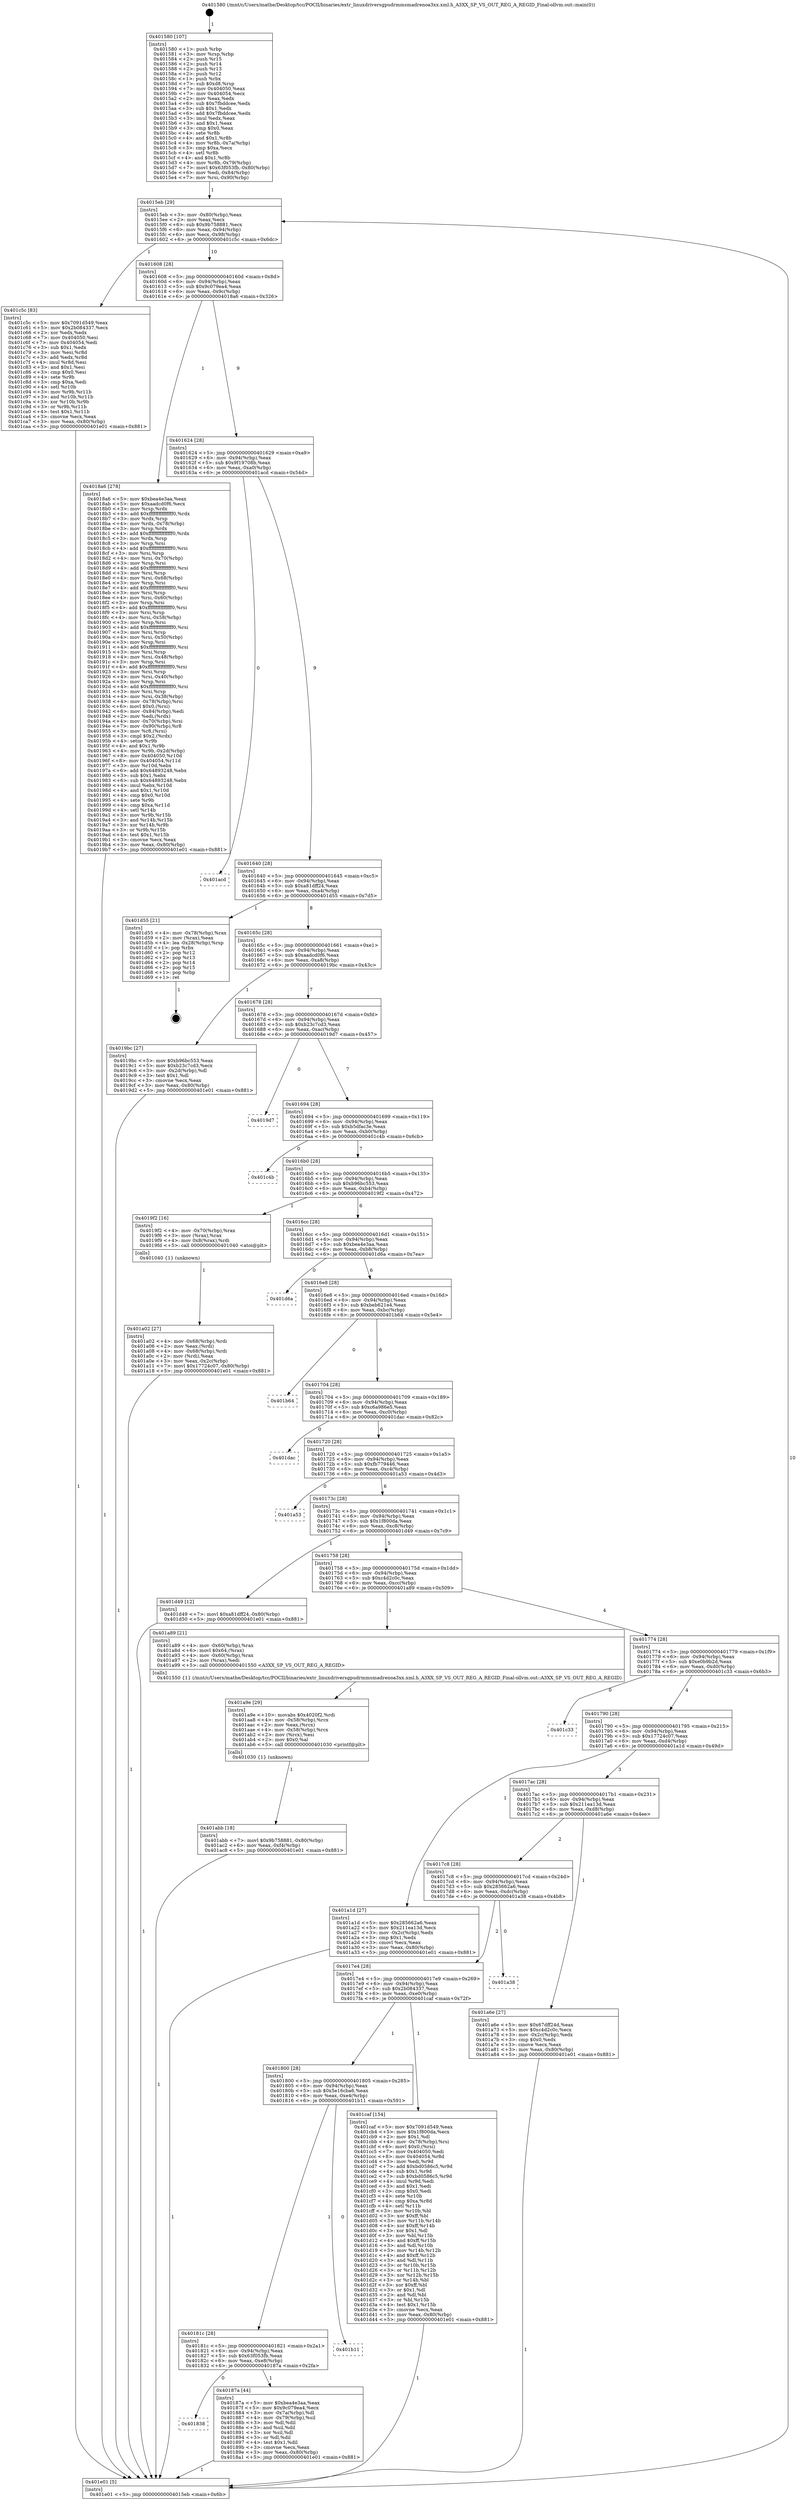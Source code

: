 digraph "0x401580" {
  label = "0x401580 (/mnt/c/Users/mathe/Desktop/tcc/POCII/binaries/extr_linuxdriversgpudrmmsmadrenoa3xx.xml.h_A3XX_SP_VS_OUT_REG_A_REGID_Final-ollvm.out::main(0))"
  labelloc = "t"
  node[shape=record]

  Entry [label="",width=0.3,height=0.3,shape=circle,fillcolor=black,style=filled]
  "0x4015eb" [label="{
     0x4015eb [29]\l
     | [instrs]\l
     &nbsp;&nbsp;0x4015eb \<+3\>: mov -0x80(%rbp),%eax\l
     &nbsp;&nbsp;0x4015ee \<+2\>: mov %eax,%ecx\l
     &nbsp;&nbsp;0x4015f0 \<+6\>: sub $0x9b758881,%ecx\l
     &nbsp;&nbsp;0x4015f6 \<+6\>: mov %eax,-0x94(%rbp)\l
     &nbsp;&nbsp;0x4015fc \<+6\>: mov %ecx,-0x98(%rbp)\l
     &nbsp;&nbsp;0x401602 \<+6\>: je 0000000000401c5c \<main+0x6dc\>\l
  }"]
  "0x401c5c" [label="{
     0x401c5c [83]\l
     | [instrs]\l
     &nbsp;&nbsp;0x401c5c \<+5\>: mov $0x7091d549,%eax\l
     &nbsp;&nbsp;0x401c61 \<+5\>: mov $0x2b084337,%ecx\l
     &nbsp;&nbsp;0x401c66 \<+2\>: xor %edx,%edx\l
     &nbsp;&nbsp;0x401c68 \<+7\>: mov 0x404050,%esi\l
     &nbsp;&nbsp;0x401c6f \<+7\>: mov 0x404054,%edi\l
     &nbsp;&nbsp;0x401c76 \<+3\>: sub $0x1,%edx\l
     &nbsp;&nbsp;0x401c79 \<+3\>: mov %esi,%r8d\l
     &nbsp;&nbsp;0x401c7c \<+3\>: add %edx,%r8d\l
     &nbsp;&nbsp;0x401c7f \<+4\>: imul %r8d,%esi\l
     &nbsp;&nbsp;0x401c83 \<+3\>: and $0x1,%esi\l
     &nbsp;&nbsp;0x401c86 \<+3\>: cmp $0x0,%esi\l
     &nbsp;&nbsp;0x401c89 \<+4\>: sete %r9b\l
     &nbsp;&nbsp;0x401c8d \<+3\>: cmp $0xa,%edi\l
     &nbsp;&nbsp;0x401c90 \<+4\>: setl %r10b\l
     &nbsp;&nbsp;0x401c94 \<+3\>: mov %r9b,%r11b\l
     &nbsp;&nbsp;0x401c97 \<+3\>: and %r10b,%r11b\l
     &nbsp;&nbsp;0x401c9a \<+3\>: xor %r10b,%r9b\l
     &nbsp;&nbsp;0x401c9d \<+3\>: or %r9b,%r11b\l
     &nbsp;&nbsp;0x401ca0 \<+4\>: test $0x1,%r11b\l
     &nbsp;&nbsp;0x401ca4 \<+3\>: cmovne %ecx,%eax\l
     &nbsp;&nbsp;0x401ca7 \<+3\>: mov %eax,-0x80(%rbp)\l
     &nbsp;&nbsp;0x401caa \<+5\>: jmp 0000000000401e01 \<main+0x881\>\l
  }"]
  "0x401608" [label="{
     0x401608 [28]\l
     | [instrs]\l
     &nbsp;&nbsp;0x401608 \<+5\>: jmp 000000000040160d \<main+0x8d\>\l
     &nbsp;&nbsp;0x40160d \<+6\>: mov -0x94(%rbp),%eax\l
     &nbsp;&nbsp;0x401613 \<+5\>: sub $0x9c079ea4,%eax\l
     &nbsp;&nbsp;0x401618 \<+6\>: mov %eax,-0x9c(%rbp)\l
     &nbsp;&nbsp;0x40161e \<+6\>: je 00000000004018a6 \<main+0x326\>\l
  }"]
  Exit [label="",width=0.3,height=0.3,shape=circle,fillcolor=black,style=filled,peripheries=2]
  "0x4018a6" [label="{
     0x4018a6 [278]\l
     | [instrs]\l
     &nbsp;&nbsp;0x4018a6 \<+5\>: mov $0xbea4e3aa,%eax\l
     &nbsp;&nbsp;0x4018ab \<+5\>: mov $0xaadcd0f6,%ecx\l
     &nbsp;&nbsp;0x4018b0 \<+3\>: mov %rsp,%rdx\l
     &nbsp;&nbsp;0x4018b3 \<+4\>: add $0xfffffffffffffff0,%rdx\l
     &nbsp;&nbsp;0x4018b7 \<+3\>: mov %rdx,%rsp\l
     &nbsp;&nbsp;0x4018ba \<+4\>: mov %rdx,-0x78(%rbp)\l
     &nbsp;&nbsp;0x4018be \<+3\>: mov %rsp,%rdx\l
     &nbsp;&nbsp;0x4018c1 \<+4\>: add $0xfffffffffffffff0,%rdx\l
     &nbsp;&nbsp;0x4018c5 \<+3\>: mov %rdx,%rsp\l
     &nbsp;&nbsp;0x4018c8 \<+3\>: mov %rsp,%rsi\l
     &nbsp;&nbsp;0x4018cb \<+4\>: add $0xfffffffffffffff0,%rsi\l
     &nbsp;&nbsp;0x4018cf \<+3\>: mov %rsi,%rsp\l
     &nbsp;&nbsp;0x4018d2 \<+4\>: mov %rsi,-0x70(%rbp)\l
     &nbsp;&nbsp;0x4018d6 \<+3\>: mov %rsp,%rsi\l
     &nbsp;&nbsp;0x4018d9 \<+4\>: add $0xfffffffffffffff0,%rsi\l
     &nbsp;&nbsp;0x4018dd \<+3\>: mov %rsi,%rsp\l
     &nbsp;&nbsp;0x4018e0 \<+4\>: mov %rsi,-0x68(%rbp)\l
     &nbsp;&nbsp;0x4018e4 \<+3\>: mov %rsp,%rsi\l
     &nbsp;&nbsp;0x4018e7 \<+4\>: add $0xfffffffffffffff0,%rsi\l
     &nbsp;&nbsp;0x4018eb \<+3\>: mov %rsi,%rsp\l
     &nbsp;&nbsp;0x4018ee \<+4\>: mov %rsi,-0x60(%rbp)\l
     &nbsp;&nbsp;0x4018f2 \<+3\>: mov %rsp,%rsi\l
     &nbsp;&nbsp;0x4018f5 \<+4\>: add $0xfffffffffffffff0,%rsi\l
     &nbsp;&nbsp;0x4018f9 \<+3\>: mov %rsi,%rsp\l
     &nbsp;&nbsp;0x4018fc \<+4\>: mov %rsi,-0x58(%rbp)\l
     &nbsp;&nbsp;0x401900 \<+3\>: mov %rsp,%rsi\l
     &nbsp;&nbsp;0x401903 \<+4\>: add $0xfffffffffffffff0,%rsi\l
     &nbsp;&nbsp;0x401907 \<+3\>: mov %rsi,%rsp\l
     &nbsp;&nbsp;0x40190a \<+4\>: mov %rsi,-0x50(%rbp)\l
     &nbsp;&nbsp;0x40190e \<+3\>: mov %rsp,%rsi\l
     &nbsp;&nbsp;0x401911 \<+4\>: add $0xfffffffffffffff0,%rsi\l
     &nbsp;&nbsp;0x401915 \<+3\>: mov %rsi,%rsp\l
     &nbsp;&nbsp;0x401918 \<+4\>: mov %rsi,-0x48(%rbp)\l
     &nbsp;&nbsp;0x40191c \<+3\>: mov %rsp,%rsi\l
     &nbsp;&nbsp;0x40191f \<+4\>: add $0xfffffffffffffff0,%rsi\l
     &nbsp;&nbsp;0x401923 \<+3\>: mov %rsi,%rsp\l
     &nbsp;&nbsp;0x401926 \<+4\>: mov %rsi,-0x40(%rbp)\l
     &nbsp;&nbsp;0x40192a \<+3\>: mov %rsp,%rsi\l
     &nbsp;&nbsp;0x40192d \<+4\>: add $0xfffffffffffffff0,%rsi\l
     &nbsp;&nbsp;0x401931 \<+3\>: mov %rsi,%rsp\l
     &nbsp;&nbsp;0x401934 \<+4\>: mov %rsi,-0x38(%rbp)\l
     &nbsp;&nbsp;0x401938 \<+4\>: mov -0x78(%rbp),%rsi\l
     &nbsp;&nbsp;0x40193c \<+6\>: movl $0x0,(%rsi)\l
     &nbsp;&nbsp;0x401942 \<+6\>: mov -0x84(%rbp),%edi\l
     &nbsp;&nbsp;0x401948 \<+2\>: mov %edi,(%rdx)\l
     &nbsp;&nbsp;0x40194a \<+4\>: mov -0x70(%rbp),%rsi\l
     &nbsp;&nbsp;0x40194e \<+7\>: mov -0x90(%rbp),%r8\l
     &nbsp;&nbsp;0x401955 \<+3\>: mov %r8,(%rsi)\l
     &nbsp;&nbsp;0x401958 \<+3\>: cmpl $0x2,(%rdx)\l
     &nbsp;&nbsp;0x40195b \<+4\>: setne %r9b\l
     &nbsp;&nbsp;0x40195f \<+4\>: and $0x1,%r9b\l
     &nbsp;&nbsp;0x401963 \<+4\>: mov %r9b,-0x2d(%rbp)\l
     &nbsp;&nbsp;0x401967 \<+8\>: mov 0x404050,%r10d\l
     &nbsp;&nbsp;0x40196f \<+8\>: mov 0x404054,%r11d\l
     &nbsp;&nbsp;0x401977 \<+3\>: mov %r10d,%ebx\l
     &nbsp;&nbsp;0x40197a \<+6\>: add $0x64893248,%ebx\l
     &nbsp;&nbsp;0x401980 \<+3\>: sub $0x1,%ebx\l
     &nbsp;&nbsp;0x401983 \<+6\>: sub $0x64893248,%ebx\l
     &nbsp;&nbsp;0x401989 \<+4\>: imul %ebx,%r10d\l
     &nbsp;&nbsp;0x40198d \<+4\>: and $0x1,%r10d\l
     &nbsp;&nbsp;0x401991 \<+4\>: cmp $0x0,%r10d\l
     &nbsp;&nbsp;0x401995 \<+4\>: sete %r9b\l
     &nbsp;&nbsp;0x401999 \<+4\>: cmp $0xa,%r11d\l
     &nbsp;&nbsp;0x40199d \<+4\>: setl %r14b\l
     &nbsp;&nbsp;0x4019a1 \<+3\>: mov %r9b,%r15b\l
     &nbsp;&nbsp;0x4019a4 \<+3\>: and %r14b,%r15b\l
     &nbsp;&nbsp;0x4019a7 \<+3\>: xor %r14b,%r9b\l
     &nbsp;&nbsp;0x4019aa \<+3\>: or %r9b,%r15b\l
     &nbsp;&nbsp;0x4019ad \<+4\>: test $0x1,%r15b\l
     &nbsp;&nbsp;0x4019b1 \<+3\>: cmovne %ecx,%eax\l
     &nbsp;&nbsp;0x4019b4 \<+3\>: mov %eax,-0x80(%rbp)\l
     &nbsp;&nbsp;0x4019b7 \<+5\>: jmp 0000000000401e01 \<main+0x881\>\l
  }"]
  "0x401624" [label="{
     0x401624 [28]\l
     | [instrs]\l
     &nbsp;&nbsp;0x401624 \<+5\>: jmp 0000000000401629 \<main+0xa9\>\l
     &nbsp;&nbsp;0x401629 \<+6\>: mov -0x94(%rbp),%eax\l
     &nbsp;&nbsp;0x40162f \<+5\>: sub $0x9f19708b,%eax\l
     &nbsp;&nbsp;0x401634 \<+6\>: mov %eax,-0xa0(%rbp)\l
     &nbsp;&nbsp;0x40163a \<+6\>: je 0000000000401acd \<main+0x54d\>\l
  }"]
  "0x401abb" [label="{
     0x401abb [18]\l
     | [instrs]\l
     &nbsp;&nbsp;0x401abb \<+7\>: movl $0x9b758881,-0x80(%rbp)\l
     &nbsp;&nbsp;0x401ac2 \<+6\>: mov %eax,-0xf4(%rbp)\l
     &nbsp;&nbsp;0x401ac8 \<+5\>: jmp 0000000000401e01 \<main+0x881\>\l
  }"]
  "0x401acd" [label="{
     0x401acd\l
  }", style=dashed]
  "0x401640" [label="{
     0x401640 [28]\l
     | [instrs]\l
     &nbsp;&nbsp;0x401640 \<+5\>: jmp 0000000000401645 \<main+0xc5\>\l
     &nbsp;&nbsp;0x401645 \<+6\>: mov -0x94(%rbp),%eax\l
     &nbsp;&nbsp;0x40164b \<+5\>: sub $0xa81dff24,%eax\l
     &nbsp;&nbsp;0x401650 \<+6\>: mov %eax,-0xa4(%rbp)\l
     &nbsp;&nbsp;0x401656 \<+6\>: je 0000000000401d55 \<main+0x7d5\>\l
  }"]
  "0x401a9e" [label="{
     0x401a9e [29]\l
     | [instrs]\l
     &nbsp;&nbsp;0x401a9e \<+10\>: movabs $0x4020f2,%rdi\l
     &nbsp;&nbsp;0x401aa8 \<+4\>: mov -0x58(%rbp),%rcx\l
     &nbsp;&nbsp;0x401aac \<+2\>: mov %eax,(%rcx)\l
     &nbsp;&nbsp;0x401aae \<+4\>: mov -0x58(%rbp),%rcx\l
     &nbsp;&nbsp;0x401ab2 \<+2\>: mov (%rcx),%esi\l
     &nbsp;&nbsp;0x401ab4 \<+2\>: mov $0x0,%al\l
     &nbsp;&nbsp;0x401ab6 \<+5\>: call 0000000000401030 \<printf@plt\>\l
     | [calls]\l
     &nbsp;&nbsp;0x401030 \{1\} (unknown)\l
  }"]
  "0x401d55" [label="{
     0x401d55 [21]\l
     | [instrs]\l
     &nbsp;&nbsp;0x401d55 \<+4\>: mov -0x78(%rbp),%rax\l
     &nbsp;&nbsp;0x401d59 \<+2\>: mov (%rax),%eax\l
     &nbsp;&nbsp;0x401d5b \<+4\>: lea -0x28(%rbp),%rsp\l
     &nbsp;&nbsp;0x401d5f \<+1\>: pop %rbx\l
     &nbsp;&nbsp;0x401d60 \<+2\>: pop %r12\l
     &nbsp;&nbsp;0x401d62 \<+2\>: pop %r13\l
     &nbsp;&nbsp;0x401d64 \<+2\>: pop %r14\l
     &nbsp;&nbsp;0x401d66 \<+2\>: pop %r15\l
     &nbsp;&nbsp;0x401d68 \<+1\>: pop %rbp\l
     &nbsp;&nbsp;0x401d69 \<+1\>: ret\l
  }"]
  "0x40165c" [label="{
     0x40165c [28]\l
     | [instrs]\l
     &nbsp;&nbsp;0x40165c \<+5\>: jmp 0000000000401661 \<main+0xe1\>\l
     &nbsp;&nbsp;0x401661 \<+6\>: mov -0x94(%rbp),%eax\l
     &nbsp;&nbsp;0x401667 \<+5\>: sub $0xaadcd0f6,%eax\l
     &nbsp;&nbsp;0x40166c \<+6\>: mov %eax,-0xa8(%rbp)\l
     &nbsp;&nbsp;0x401672 \<+6\>: je 00000000004019bc \<main+0x43c\>\l
  }"]
  "0x401a02" [label="{
     0x401a02 [27]\l
     | [instrs]\l
     &nbsp;&nbsp;0x401a02 \<+4\>: mov -0x68(%rbp),%rdi\l
     &nbsp;&nbsp;0x401a06 \<+2\>: mov %eax,(%rdi)\l
     &nbsp;&nbsp;0x401a08 \<+4\>: mov -0x68(%rbp),%rdi\l
     &nbsp;&nbsp;0x401a0c \<+2\>: mov (%rdi),%eax\l
     &nbsp;&nbsp;0x401a0e \<+3\>: mov %eax,-0x2c(%rbp)\l
     &nbsp;&nbsp;0x401a11 \<+7\>: movl $0x17724c07,-0x80(%rbp)\l
     &nbsp;&nbsp;0x401a18 \<+5\>: jmp 0000000000401e01 \<main+0x881\>\l
  }"]
  "0x4019bc" [label="{
     0x4019bc [27]\l
     | [instrs]\l
     &nbsp;&nbsp;0x4019bc \<+5\>: mov $0xb96bc553,%eax\l
     &nbsp;&nbsp;0x4019c1 \<+5\>: mov $0xb23c7cd3,%ecx\l
     &nbsp;&nbsp;0x4019c6 \<+3\>: mov -0x2d(%rbp),%dl\l
     &nbsp;&nbsp;0x4019c9 \<+3\>: test $0x1,%dl\l
     &nbsp;&nbsp;0x4019cc \<+3\>: cmovne %ecx,%eax\l
     &nbsp;&nbsp;0x4019cf \<+3\>: mov %eax,-0x80(%rbp)\l
     &nbsp;&nbsp;0x4019d2 \<+5\>: jmp 0000000000401e01 \<main+0x881\>\l
  }"]
  "0x401678" [label="{
     0x401678 [28]\l
     | [instrs]\l
     &nbsp;&nbsp;0x401678 \<+5\>: jmp 000000000040167d \<main+0xfd\>\l
     &nbsp;&nbsp;0x40167d \<+6\>: mov -0x94(%rbp),%eax\l
     &nbsp;&nbsp;0x401683 \<+5\>: sub $0xb23c7cd3,%eax\l
     &nbsp;&nbsp;0x401688 \<+6\>: mov %eax,-0xac(%rbp)\l
     &nbsp;&nbsp;0x40168e \<+6\>: je 00000000004019d7 \<main+0x457\>\l
  }"]
  "0x401580" [label="{
     0x401580 [107]\l
     | [instrs]\l
     &nbsp;&nbsp;0x401580 \<+1\>: push %rbp\l
     &nbsp;&nbsp;0x401581 \<+3\>: mov %rsp,%rbp\l
     &nbsp;&nbsp;0x401584 \<+2\>: push %r15\l
     &nbsp;&nbsp;0x401586 \<+2\>: push %r14\l
     &nbsp;&nbsp;0x401588 \<+2\>: push %r13\l
     &nbsp;&nbsp;0x40158a \<+2\>: push %r12\l
     &nbsp;&nbsp;0x40158c \<+1\>: push %rbx\l
     &nbsp;&nbsp;0x40158d \<+7\>: sub $0xd8,%rsp\l
     &nbsp;&nbsp;0x401594 \<+7\>: mov 0x404050,%eax\l
     &nbsp;&nbsp;0x40159b \<+7\>: mov 0x404054,%ecx\l
     &nbsp;&nbsp;0x4015a2 \<+2\>: mov %eax,%edx\l
     &nbsp;&nbsp;0x4015a4 \<+6\>: sub $0x7fbddcee,%edx\l
     &nbsp;&nbsp;0x4015aa \<+3\>: sub $0x1,%edx\l
     &nbsp;&nbsp;0x4015ad \<+6\>: add $0x7fbddcee,%edx\l
     &nbsp;&nbsp;0x4015b3 \<+3\>: imul %edx,%eax\l
     &nbsp;&nbsp;0x4015b6 \<+3\>: and $0x1,%eax\l
     &nbsp;&nbsp;0x4015b9 \<+3\>: cmp $0x0,%eax\l
     &nbsp;&nbsp;0x4015bc \<+4\>: sete %r8b\l
     &nbsp;&nbsp;0x4015c0 \<+4\>: and $0x1,%r8b\l
     &nbsp;&nbsp;0x4015c4 \<+4\>: mov %r8b,-0x7a(%rbp)\l
     &nbsp;&nbsp;0x4015c8 \<+3\>: cmp $0xa,%ecx\l
     &nbsp;&nbsp;0x4015cb \<+4\>: setl %r8b\l
     &nbsp;&nbsp;0x4015cf \<+4\>: and $0x1,%r8b\l
     &nbsp;&nbsp;0x4015d3 \<+4\>: mov %r8b,-0x79(%rbp)\l
     &nbsp;&nbsp;0x4015d7 \<+7\>: movl $0x63f053fb,-0x80(%rbp)\l
     &nbsp;&nbsp;0x4015de \<+6\>: mov %edi,-0x84(%rbp)\l
     &nbsp;&nbsp;0x4015e4 \<+7\>: mov %rsi,-0x90(%rbp)\l
  }"]
  "0x4019d7" [label="{
     0x4019d7\l
  }", style=dashed]
  "0x401694" [label="{
     0x401694 [28]\l
     | [instrs]\l
     &nbsp;&nbsp;0x401694 \<+5\>: jmp 0000000000401699 \<main+0x119\>\l
     &nbsp;&nbsp;0x401699 \<+6\>: mov -0x94(%rbp),%eax\l
     &nbsp;&nbsp;0x40169f \<+5\>: sub $0xb5dfac3e,%eax\l
     &nbsp;&nbsp;0x4016a4 \<+6\>: mov %eax,-0xb0(%rbp)\l
     &nbsp;&nbsp;0x4016aa \<+6\>: je 0000000000401c4b \<main+0x6cb\>\l
  }"]
  "0x401e01" [label="{
     0x401e01 [5]\l
     | [instrs]\l
     &nbsp;&nbsp;0x401e01 \<+5\>: jmp 00000000004015eb \<main+0x6b\>\l
  }"]
  "0x401c4b" [label="{
     0x401c4b\l
  }", style=dashed]
  "0x4016b0" [label="{
     0x4016b0 [28]\l
     | [instrs]\l
     &nbsp;&nbsp;0x4016b0 \<+5\>: jmp 00000000004016b5 \<main+0x135\>\l
     &nbsp;&nbsp;0x4016b5 \<+6\>: mov -0x94(%rbp),%eax\l
     &nbsp;&nbsp;0x4016bb \<+5\>: sub $0xb96bc553,%eax\l
     &nbsp;&nbsp;0x4016c0 \<+6\>: mov %eax,-0xb4(%rbp)\l
     &nbsp;&nbsp;0x4016c6 \<+6\>: je 00000000004019f2 \<main+0x472\>\l
  }"]
  "0x401838" [label="{
     0x401838\l
  }", style=dashed]
  "0x4019f2" [label="{
     0x4019f2 [16]\l
     | [instrs]\l
     &nbsp;&nbsp;0x4019f2 \<+4\>: mov -0x70(%rbp),%rax\l
     &nbsp;&nbsp;0x4019f6 \<+3\>: mov (%rax),%rax\l
     &nbsp;&nbsp;0x4019f9 \<+4\>: mov 0x8(%rax),%rdi\l
     &nbsp;&nbsp;0x4019fd \<+5\>: call 0000000000401040 \<atoi@plt\>\l
     | [calls]\l
     &nbsp;&nbsp;0x401040 \{1\} (unknown)\l
  }"]
  "0x4016cc" [label="{
     0x4016cc [28]\l
     | [instrs]\l
     &nbsp;&nbsp;0x4016cc \<+5\>: jmp 00000000004016d1 \<main+0x151\>\l
     &nbsp;&nbsp;0x4016d1 \<+6\>: mov -0x94(%rbp),%eax\l
     &nbsp;&nbsp;0x4016d7 \<+5\>: sub $0xbea4e3aa,%eax\l
     &nbsp;&nbsp;0x4016dc \<+6\>: mov %eax,-0xb8(%rbp)\l
     &nbsp;&nbsp;0x4016e2 \<+6\>: je 0000000000401d6a \<main+0x7ea\>\l
  }"]
  "0x40187a" [label="{
     0x40187a [44]\l
     | [instrs]\l
     &nbsp;&nbsp;0x40187a \<+5\>: mov $0xbea4e3aa,%eax\l
     &nbsp;&nbsp;0x40187f \<+5\>: mov $0x9c079ea4,%ecx\l
     &nbsp;&nbsp;0x401884 \<+3\>: mov -0x7a(%rbp),%dl\l
     &nbsp;&nbsp;0x401887 \<+4\>: mov -0x79(%rbp),%sil\l
     &nbsp;&nbsp;0x40188b \<+3\>: mov %dl,%dil\l
     &nbsp;&nbsp;0x40188e \<+3\>: and %sil,%dil\l
     &nbsp;&nbsp;0x401891 \<+3\>: xor %sil,%dl\l
     &nbsp;&nbsp;0x401894 \<+3\>: or %dl,%dil\l
     &nbsp;&nbsp;0x401897 \<+4\>: test $0x1,%dil\l
     &nbsp;&nbsp;0x40189b \<+3\>: cmovne %ecx,%eax\l
     &nbsp;&nbsp;0x40189e \<+3\>: mov %eax,-0x80(%rbp)\l
     &nbsp;&nbsp;0x4018a1 \<+5\>: jmp 0000000000401e01 \<main+0x881\>\l
  }"]
  "0x401d6a" [label="{
     0x401d6a\l
  }", style=dashed]
  "0x4016e8" [label="{
     0x4016e8 [28]\l
     | [instrs]\l
     &nbsp;&nbsp;0x4016e8 \<+5\>: jmp 00000000004016ed \<main+0x16d\>\l
     &nbsp;&nbsp;0x4016ed \<+6\>: mov -0x94(%rbp),%eax\l
     &nbsp;&nbsp;0x4016f3 \<+5\>: sub $0xbeb621e4,%eax\l
     &nbsp;&nbsp;0x4016f8 \<+6\>: mov %eax,-0xbc(%rbp)\l
     &nbsp;&nbsp;0x4016fe \<+6\>: je 0000000000401b64 \<main+0x5e4\>\l
  }"]
  "0x40181c" [label="{
     0x40181c [28]\l
     | [instrs]\l
     &nbsp;&nbsp;0x40181c \<+5\>: jmp 0000000000401821 \<main+0x2a1\>\l
     &nbsp;&nbsp;0x401821 \<+6\>: mov -0x94(%rbp),%eax\l
     &nbsp;&nbsp;0x401827 \<+5\>: sub $0x63f053fb,%eax\l
     &nbsp;&nbsp;0x40182c \<+6\>: mov %eax,-0xe8(%rbp)\l
     &nbsp;&nbsp;0x401832 \<+6\>: je 000000000040187a \<main+0x2fa\>\l
  }"]
  "0x401b64" [label="{
     0x401b64\l
  }", style=dashed]
  "0x401704" [label="{
     0x401704 [28]\l
     | [instrs]\l
     &nbsp;&nbsp;0x401704 \<+5\>: jmp 0000000000401709 \<main+0x189\>\l
     &nbsp;&nbsp;0x401709 \<+6\>: mov -0x94(%rbp),%eax\l
     &nbsp;&nbsp;0x40170f \<+5\>: sub $0xc6a986e5,%eax\l
     &nbsp;&nbsp;0x401714 \<+6\>: mov %eax,-0xc0(%rbp)\l
     &nbsp;&nbsp;0x40171a \<+6\>: je 0000000000401dac \<main+0x82c\>\l
  }"]
  "0x401b11" [label="{
     0x401b11\l
  }", style=dashed]
  "0x401dac" [label="{
     0x401dac\l
  }", style=dashed]
  "0x401720" [label="{
     0x401720 [28]\l
     | [instrs]\l
     &nbsp;&nbsp;0x401720 \<+5\>: jmp 0000000000401725 \<main+0x1a5\>\l
     &nbsp;&nbsp;0x401725 \<+6\>: mov -0x94(%rbp),%eax\l
     &nbsp;&nbsp;0x40172b \<+5\>: sub $0xfb779446,%eax\l
     &nbsp;&nbsp;0x401730 \<+6\>: mov %eax,-0xc4(%rbp)\l
     &nbsp;&nbsp;0x401736 \<+6\>: je 0000000000401a53 \<main+0x4d3\>\l
  }"]
  "0x401800" [label="{
     0x401800 [28]\l
     | [instrs]\l
     &nbsp;&nbsp;0x401800 \<+5\>: jmp 0000000000401805 \<main+0x285\>\l
     &nbsp;&nbsp;0x401805 \<+6\>: mov -0x94(%rbp),%eax\l
     &nbsp;&nbsp;0x40180b \<+5\>: sub $0x5e16cba6,%eax\l
     &nbsp;&nbsp;0x401810 \<+6\>: mov %eax,-0xe4(%rbp)\l
     &nbsp;&nbsp;0x401816 \<+6\>: je 0000000000401b11 \<main+0x591\>\l
  }"]
  "0x401a53" [label="{
     0x401a53\l
  }", style=dashed]
  "0x40173c" [label="{
     0x40173c [28]\l
     | [instrs]\l
     &nbsp;&nbsp;0x40173c \<+5\>: jmp 0000000000401741 \<main+0x1c1\>\l
     &nbsp;&nbsp;0x401741 \<+6\>: mov -0x94(%rbp),%eax\l
     &nbsp;&nbsp;0x401747 \<+5\>: sub $0x1f800da,%eax\l
     &nbsp;&nbsp;0x40174c \<+6\>: mov %eax,-0xc8(%rbp)\l
     &nbsp;&nbsp;0x401752 \<+6\>: je 0000000000401d49 \<main+0x7c9\>\l
  }"]
  "0x401caf" [label="{
     0x401caf [154]\l
     | [instrs]\l
     &nbsp;&nbsp;0x401caf \<+5\>: mov $0x7091d549,%eax\l
     &nbsp;&nbsp;0x401cb4 \<+5\>: mov $0x1f800da,%ecx\l
     &nbsp;&nbsp;0x401cb9 \<+2\>: mov $0x1,%dl\l
     &nbsp;&nbsp;0x401cbb \<+4\>: mov -0x78(%rbp),%rsi\l
     &nbsp;&nbsp;0x401cbf \<+6\>: movl $0x0,(%rsi)\l
     &nbsp;&nbsp;0x401cc5 \<+7\>: mov 0x404050,%edi\l
     &nbsp;&nbsp;0x401ccc \<+8\>: mov 0x404054,%r8d\l
     &nbsp;&nbsp;0x401cd4 \<+3\>: mov %edi,%r9d\l
     &nbsp;&nbsp;0x401cd7 \<+7\>: add $0xbd0586c5,%r9d\l
     &nbsp;&nbsp;0x401cde \<+4\>: sub $0x1,%r9d\l
     &nbsp;&nbsp;0x401ce2 \<+7\>: sub $0xbd0586c5,%r9d\l
     &nbsp;&nbsp;0x401ce9 \<+4\>: imul %r9d,%edi\l
     &nbsp;&nbsp;0x401ced \<+3\>: and $0x1,%edi\l
     &nbsp;&nbsp;0x401cf0 \<+3\>: cmp $0x0,%edi\l
     &nbsp;&nbsp;0x401cf3 \<+4\>: sete %r10b\l
     &nbsp;&nbsp;0x401cf7 \<+4\>: cmp $0xa,%r8d\l
     &nbsp;&nbsp;0x401cfb \<+4\>: setl %r11b\l
     &nbsp;&nbsp;0x401cff \<+3\>: mov %r10b,%bl\l
     &nbsp;&nbsp;0x401d02 \<+3\>: xor $0xff,%bl\l
     &nbsp;&nbsp;0x401d05 \<+3\>: mov %r11b,%r14b\l
     &nbsp;&nbsp;0x401d08 \<+4\>: xor $0xff,%r14b\l
     &nbsp;&nbsp;0x401d0c \<+3\>: xor $0x1,%dl\l
     &nbsp;&nbsp;0x401d0f \<+3\>: mov %bl,%r15b\l
     &nbsp;&nbsp;0x401d12 \<+4\>: and $0xff,%r15b\l
     &nbsp;&nbsp;0x401d16 \<+3\>: and %dl,%r10b\l
     &nbsp;&nbsp;0x401d19 \<+3\>: mov %r14b,%r12b\l
     &nbsp;&nbsp;0x401d1c \<+4\>: and $0xff,%r12b\l
     &nbsp;&nbsp;0x401d20 \<+3\>: and %dl,%r11b\l
     &nbsp;&nbsp;0x401d23 \<+3\>: or %r10b,%r15b\l
     &nbsp;&nbsp;0x401d26 \<+3\>: or %r11b,%r12b\l
     &nbsp;&nbsp;0x401d29 \<+3\>: xor %r12b,%r15b\l
     &nbsp;&nbsp;0x401d2c \<+3\>: or %r14b,%bl\l
     &nbsp;&nbsp;0x401d2f \<+3\>: xor $0xff,%bl\l
     &nbsp;&nbsp;0x401d32 \<+3\>: or $0x1,%dl\l
     &nbsp;&nbsp;0x401d35 \<+2\>: and %dl,%bl\l
     &nbsp;&nbsp;0x401d37 \<+3\>: or %bl,%r15b\l
     &nbsp;&nbsp;0x401d3a \<+4\>: test $0x1,%r15b\l
     &nbsp;&nbsp;0x401d3e \<+3\>: cmovne %ecx,%eax\l
     &nbsp;&nbsp;0x401d41 \<+3\>: mov %eax,-0x80(%rbp)\l
     &nbsp;&nbsp;0x401d44 \<+5\>: jmp 0000000000401e01 \<main+0x881\>\l
  }"]
  "0x401d49" [label="{
     0x401d49 [12]\l
     | [instrs]\l
     &nbsp;&nbsp;0x401d49 \<+7\>: movl $0xa81dff24,-0x80(%rbp)\l
     &nbsp;&nbsp;0x401d50 \<+5\>: jmp 0000000000401e01 \<main+0x881\>\l
  }"]
  "0x401758" [label="{
     0x401758 [28]\l
     | [instrs]\l
     &nbsp;&nbsp;0x401758 \<+5\>: jmp 000000000040175d \<main+0x1dd\>\l
     &nbsp;&nbsp;0x40175d \<+6\>: mov -0x94(%rbp),%eax\l
     &nbsp;&nbsp;0x401763 \<+5\>: sub $0xc4d2c0c,%eax\l
     &nbsp;&nbsp;0x401768 \<+6\>: mov %eax,-0xcc(%rbp)\l
     &nbsp;&nbsp;0x40176e \<+6\>: je 0000000000401a89 \<main+0x509\>\l
  }"]
  "0x4017e4" [label="{
     0x4017e4 [28]\l
     | [instrs]\l
     &nbsp;&nbsp;0x4017e4 \<+5\>: jmp 00000000004017e9 \<main+0x269\>\l
     &nbsp;&nbsp;0x4017e9 \<+6\>: mov -0x94(%rbp),%eax\l
     &nbsp;&nbsp;0x4017ef \<+5\>: sub $0x2b084337,%eax\l
     &nbsp;&nbsp;0x4017f4 \<+6\>: mov %eax,-0xe0(%rbp)\l
     &nbsp;&nbsp;0x4017fa \<+6\>: je 0000000000401caf \<main+0x72f\>\l
  }"]
  "0x401a89" [label="{
     0x401a89 [21]\l
     | [instrs]\l
     &nbsp;&nbsp;0x401a89 \<+4\>: mov -0x60(%rbp),%rax\l
     &nbsp;&nbsp;0x401a8d \<+6\>: movl $0x64,(%rax)\l
     &nbsp;&nbsp;0x401a93 \<+4\>: mov -0x60(%rbp),%rax\l
     &nbsp;&nbsp;0x401a97 \<+2\>: mov (%rax),%edi\l
     &nbsp;&nbsp;0x401a99 \<+5\>: call 0000000000401550 \<A3XX_SP_VS_OUT_REG_A_REGID\>\l
     | [calls]\l
     &nbsp;&nbsp;0x401550 \{1\} (/mnt/c/Users/mathe/Desktop/tcc/POCII/binaries/extr_linuxdriversgpudrmmsmadrenoa3xx.xml.h_A3XX_SP_VS_OUT_REG_A_REGID_Final-ollvm.out::A3XX_SP_VS_OUT_REG_A_REGID)\l
  }"]
  "0x401774" [label="{
     0x401774 [28]\l
     | [instrs]\l
     &nbsp;&nbsp;0x401774 \<+5\>: jmp 0000000000401779 \<main+0x1f9\>\l
     &nbsp;&nbsp;0x401779 \<+6\>: mov -0x94(%rbp),%eax\l
     &nbsp;&nbsp;0x40177f \<+5\>: sub $0xe0b9b2d,%eax\l
     &nbsp;&nbsp;0x401784 \<+6\>: mov %eax,-0xd0(%rbp)\l
     &nbsp;&nbsp;0x40178a \<+6\>: je 0000000000401c33 \<main+0x6b3\>\l
  }"]
  "0x401a38" [label="{
     0x401a38\l
  }", style=dashed]
  "0x401c33" [label="{
     0x401c33\l
  }", style=dashed]
  "0x401790" [label="{
     0x401790 [28]\l
     | [instrs]\l
     &nbsp;&nbsp;0x401790 \<+5\>: jmp 0000000000401795 \<main+0x215\>\l
     &nbsp;&nbsp;0x401795 \<+6\>: mov -0x94(%rbp),%eax\l
     &nbsp;&nbsp;0x40179b \<+5\>: sub $0x17724c07,%eax\l
     &nbsp;&nbsp;0x4017a0 \<+6\>: mov %eax,-0xd4(%rbp)\l
     &nbsp;&nbsp;0x4017a6 \<+6\>: je 0000000000401a1d \<main+0x49d\>\l
  }"]
  "0x4017c8" [label="{
     0x4017c8 [28]\l
     | [instrs]\l
     &nbsp;&nbsp;0x4017c8 \<+5\>: jmp 00000000004017cd \<main+0x24d\>\l
     &nbsp;&nbsp;0x4017cd \<+6\>: mov -0x94(%rbp),%eax\l
     &nbsp;&nbsp;0x4017d3 \<+5\>: sub $0x285662a6,%eax\l
     &nbsp;&nbsp;0x4017d8 \<+6\>: mov %eax,-0xdc(%rbp)\l
     &nbsp;&nbsp;0x4017de \<+6\>: je 0000000000401a38 \<main+0x4b8\>\l
  }"]
  "0x401a1d" [label="{
     0x401a1d [27]\l
     | [instrs]\l
     &nbsp;&nbsp;0x401a1d \<+5\>: mov $0x285662a6,%eax\l
     &nbsp;&nbsp;0x401a22 \<+5\>: mov $0x211ea13d,%ecx\l
     &nbsp;&nbsp;0x401a27 \<+3\>: mov -0x2c(%rbp),%edx\l
     &nbsp;&nbsp;0x401a2a \<+3\>: cmp $0x1,%edx\l
     &nbsp;&nbsp;0x401a2d \<+3\>: cmovl %ecx,%eax\l
     &nbsp;&nbsp;0x401a30 \<+3\>: mov %eax,-0x80(%rbp)\l
     &nbsp;&nbsp;0x401a33 \<+5\>: jmp 0000000000401e01 \<main+0x881\>\l
  }"]
  "0x4017ac" [label="{
     0x4017ac [28]\l
     | [instrs]\l
     &nbsp;&nbsp;0x4017ac \<+5\>: jmp 00000000004017b1 \<main+0x231\>\l
     &nbsp;&nbsp;0x4017b1 \<+6\>: mov -0x94(%rbp),%eax\l
     &nbsp;&nbsp;0x4017b7 \<+5\>: sub $0x211ea13d,%eax\l
     &nbsp;&nbsp;0x4017bc \<+6\>: mov %eax,-0xd8(%rbp)\l
     &nbsp;&nbsp;0x4017c2 \<+6\>: je 0000000000401a6e \<main+0x4ee\>\l
  }"]
  "0x401a6e" [label="{
     0x401a6e [27]\l
     | [instrs]\l
     &nbsp;&nbsp;0x401a6e \<+5\>: mov $0x67dff24d,%eax\l
     &nbsp;&nbsp;0x401a73 \<+5\>: mov $0xc4d2c0c,%ecx\l
     &nbsp;&nbsp;0x401a78 \<+3\>: mov -0x2c(%rbp),%edx\l
     &nbsp;&nbsp;0x401a7b \<+3\>: cmp $0x0,%edx\l
     &nbsp;&nbsp;0x401a7e \<+3\>: cmove %ecx,%eax\l
     &nbsp;&nbsp;0x401a81 \<+3\>: mov %eax,-0x80(%rbp)\l
     &nbsp;&nbsp;0x401a84 \<+5\>: jmp 0000000000401e01 \<main+0x881\>\l
  }"]
  Entry -> "0x401580" [label=" 1"]
  "0x4015eb" -> "0x401c5c" [label=" 1"]
  "0x4015eb" -> "0x401608" [label=" 10"]
  "0x401d55" -> Exit [label=" 1"]
  "0x401608" -> "0x4018a6" [label=" 1"]
  "0x401608" -> "0x401624" [label=" 9"]
  "0x401d49" -> "0x401e01" [label=" 1"]
  "0x401624" -> "0x401acd" [label=" 0"]
  "0x401624" -> "0x401640" [label=" 9"]
  "0x401caf" -> "0x401e01" [label=" 1"]
  "0x401640" -> "0x401d55" [label=" 1"]
  "0x401640" -> "0x40165c" [label=" 8"]
  "0x401c5c" -> "0x401e01" [label=" 1"]
  "0x40165c" -> "0x4019bc" [label=" 1"]
  "0x40165c" -> "0x401678" [label=" 7"]
  "0x401abb" -> "0x401e01" [label=" 1"]
  "0x401678" -> "0x4019d7" [label=" 0"]
  "0x401678" -> "0x401694" [label=" 7"]
  "0x401a89" -> "0x401a9e" [label=" 1"]
  "0x401694" -> "0x401c4b" [label=" 0"]
  "0x401694" -> "0x4016b0" [label=" 7"]
  "0x401a6e" -> "0x401e01" [label=" 1"]
  "0x4016b0" -> "0x4019f2" [label=" 1"]
  "0x4016b0" -> "0x4016cc" [label=" 6"]
  "0x401a1d" -> "0x401e01" [label=" 1"]
  "0x4016cc" -> "0x401d6a" [label=" 0"]
  "0x4016cc" -> "0x4016e8" [label=" 6"]
  "0x401a02" -> "0x401e01" [label=" 1"]
  "0x4016e8" -> "0x401b64" [label=" 0"]
  "0x4016e8" -> "0x401704" [label=" 6"]
  "0x4019bc" -> "0x401e01" [label=" 1"]
  "0x401704" -> "0x401dac" [label=" 0"]
  "0x401704" -> "0x401720" [label=" 6"]
  "0x4018a6" -> "0x401e01" [label=" 1"]
  "0x401720" -> "0x401a53" [label=" 0"]
  "0x401720" -> "0x40173c" [label=" 6"]
  "0x401e01" -> "0x4015eb" [label=" 10"]
  "0x40173c" -> "0x401d49" [label=" 1"]
  "0x40173c" -> "0x401758" [label=" 5"]
  "0x401580" -> "0x4015eb" [label=" 1"]
  "0x401758" -> "0x401a89" [label=" 1"]
  "0x401758" -> "0x401774" [label=" 4"]
  "0x40181c" -> "0x401838" [label=" 0"]
  "0x401774" -> "0x401c33" [label=" 0"]
  "0x401774" -> "0x401790" [label=" 4"]
  "0x40181c" -> "0x40187a" [label=" 1"]
  "0x401790" -> "0x401a1d" [label=" 1"]
  "0x401790" -> "0x4017ac" [label=" 3"]
  "0x401800" -> "0x40181c" [label=" 1"]
  "0x4017ac" -> "0x401a6e" [label=" 1"]
  "0x4017ac" -> "0x4017c8" [label=" 2"]
  "0x4019f2" -> "0x401a02" [label=" 1"]
  "0x4017c8" -> "0x401a38" [label=" 0"]
  "0x4017c8" -> "0x4017e4" [label=" 2"]
  "0x40187a" -> "0x401e01" [label=" 1"]
  "0x4017e4" -> "0x401caf" [label=" 1"]
  "0x4017e4" -> "0x401800" [label=" 1"]
  "0x401a9e" -> "0x401abb" [label=" 1"]
  "0x401800" -> "0x401b11" [label=" 0"]
}
